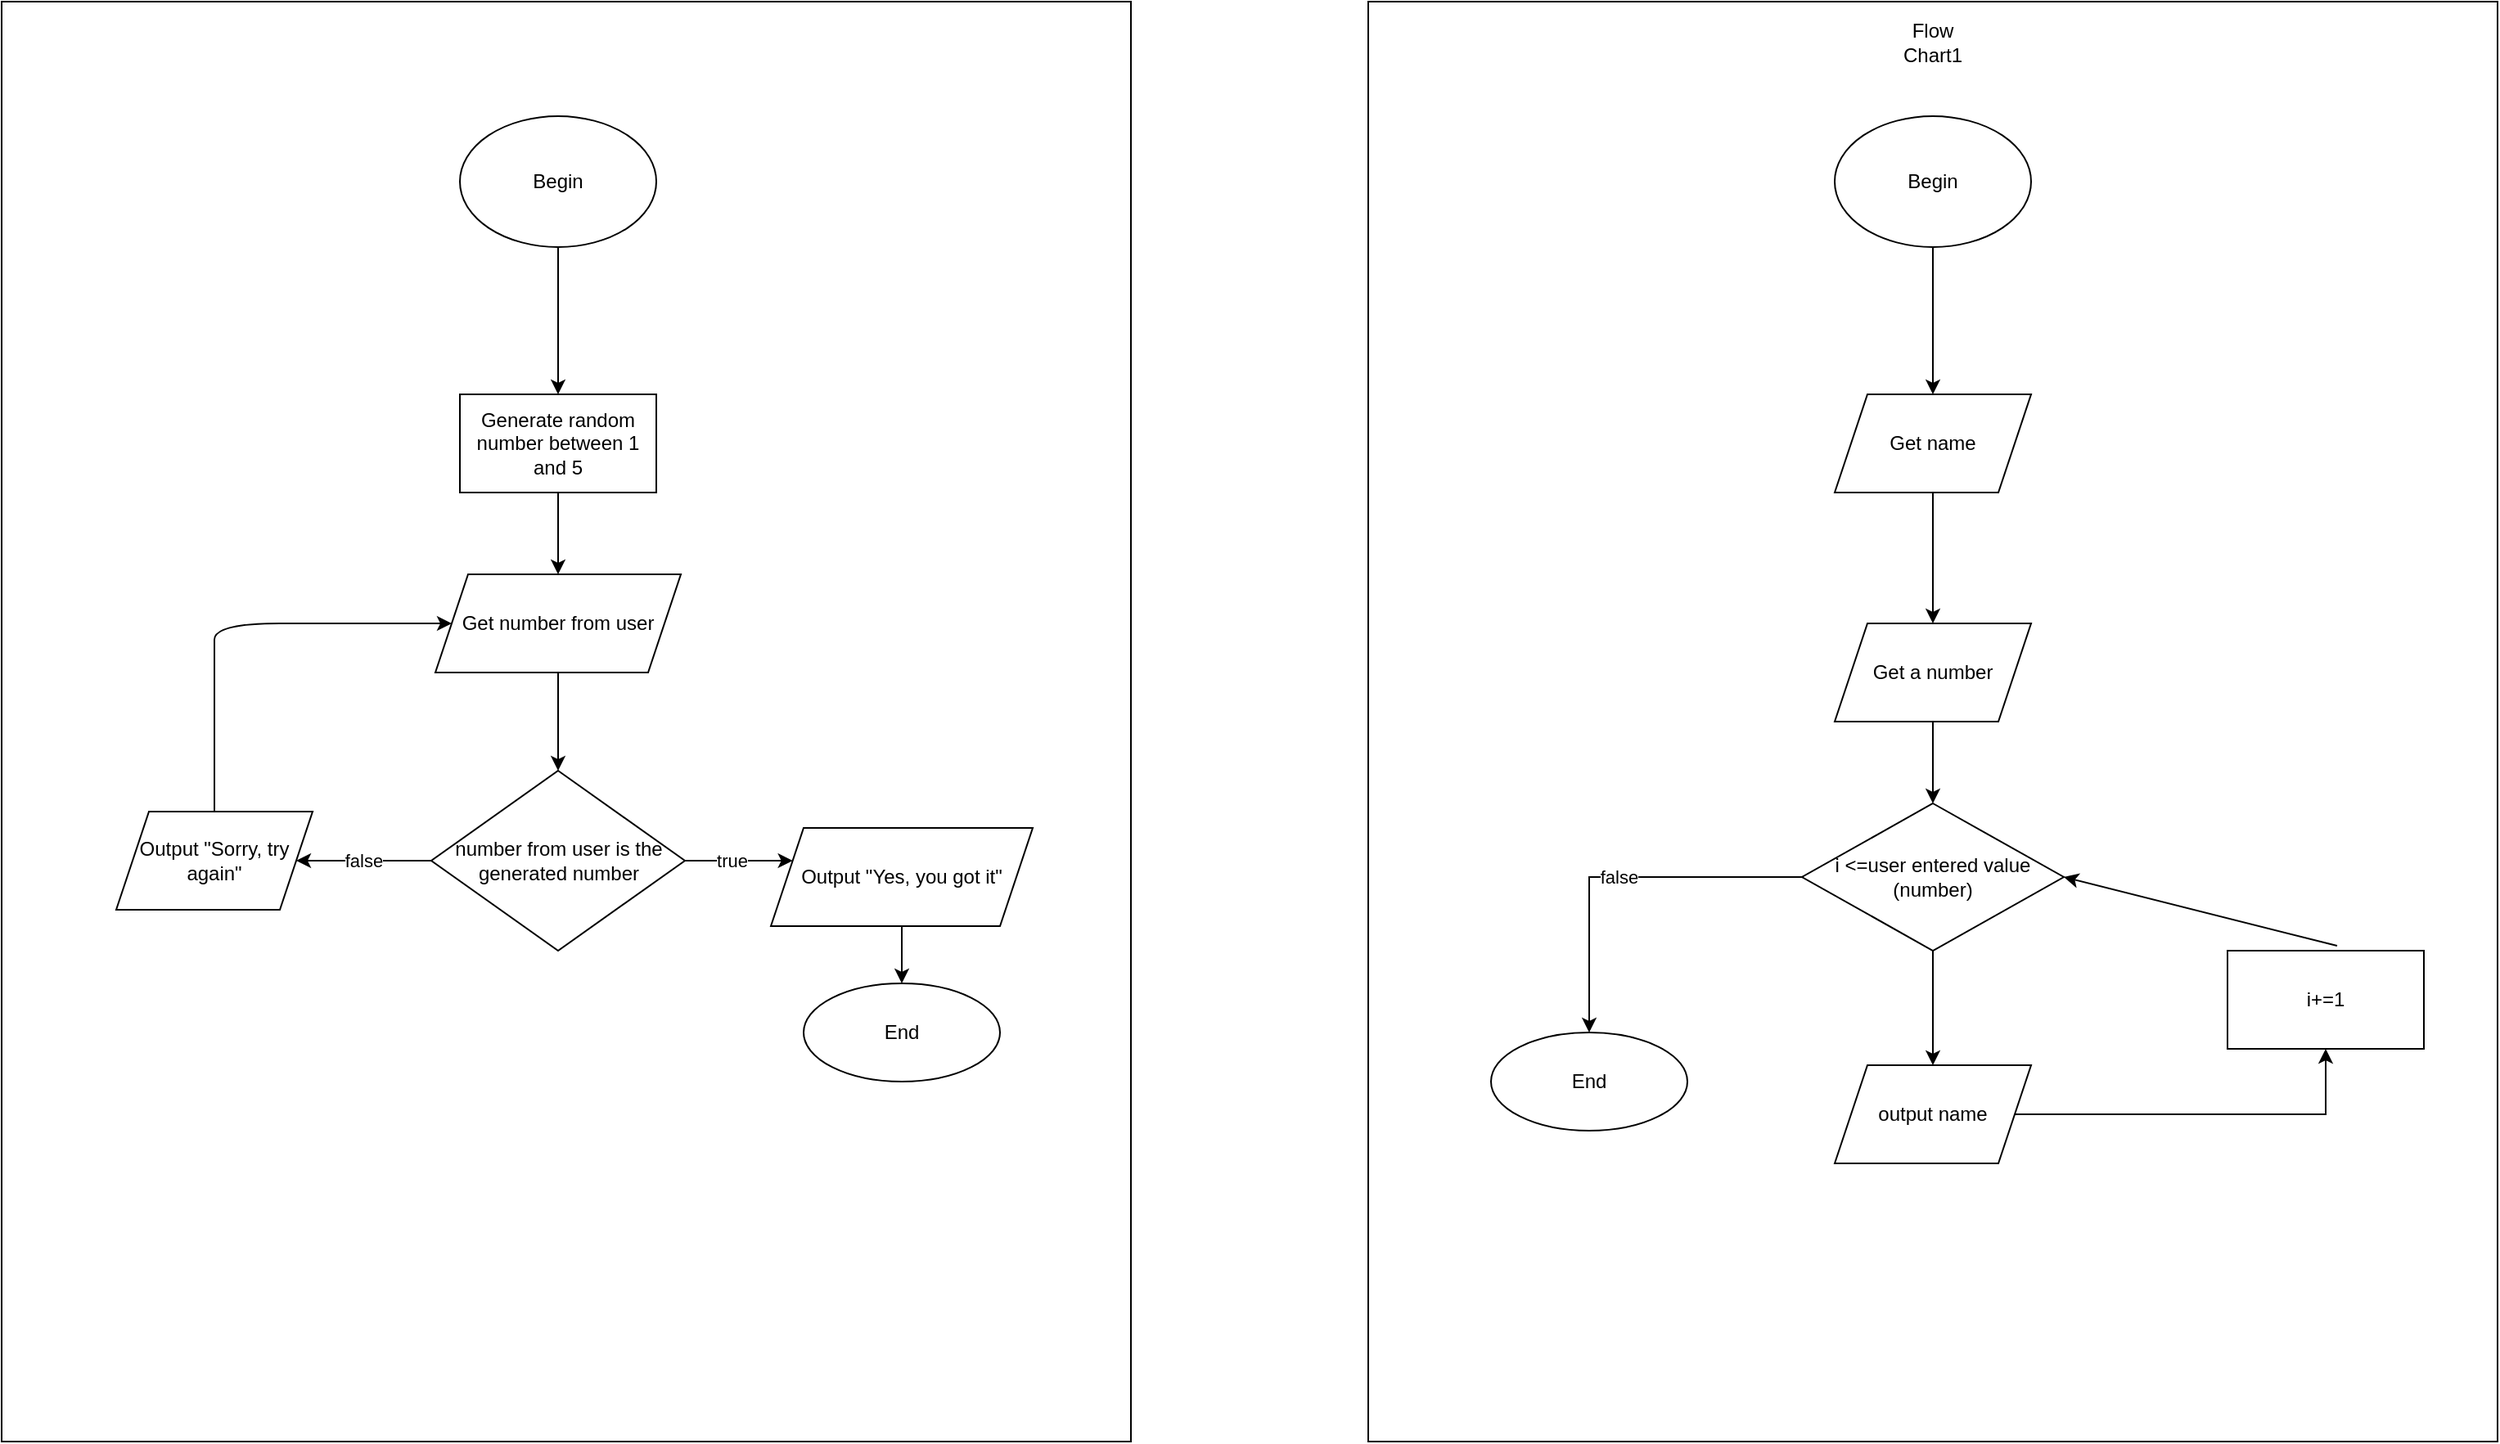 <mxfile version="20.5.1" type="github">
  <diagram id="tYMvEZK8YfAliA8rI37W" name="Page-1">
    <mxGraphModel dx="2260" dy="602" grid="1" gridSize="10" guides="1" tooltips="1" connect="1" arrows="1" fold="1" page="1" pageScale="1" pageWidth="850" pageHeight="1100" math="0" shadow="0">
      <root>
        <mxCell id="0" />
        <mxCell id="1" parent="0" />
        <mxCell id="KhfuftQ7EG6Ylr-42XKO-18" value="" style="rounded=0;whiteSpace=wrap;html=1;" vertex="1" parent="1">
          <mxGeometry x="-890" y="40" width="690" height="880" as="geometry" />
        </mxCell>
        <mxCell id="KhfuftQ7EG6Ylr-42XKO-15" value="" style="rounded=0;whiteSpace=wrap;html=1;" vertex="1" parent="1">
          <mxGeometry x="-55" y="40" width="690" height="880" as="geometry" />
        </mxCell>
        <mxCell id="KhfuftQ7EG6Ylr-42XKO-3" value="" style="edgeStyle=orthogonalEdgeStyle;rounded=0;orthogonalLoop=1;jettySize=auto;html=1;" edge="1" parent="1" source="KhfuftQ7EG6Ylr-42XKO-1" target="KhfuftQ7EG6Ylr-42XKO-2">
          <mxGeometry relative="1" as="geometry" />
        </mxCell>
        <mxCell id="KhfuftQ7EG6Ylr-42XKO-1" value="Begin" style="ellipse;whiteSpace=wrap;html=1;" vertex="1" parent="1">
          <mxGeometry x="230" y="110" width="120" height="80" as="geometry" />
        </mxCell>
        <mxCell id="KhfuftQ7EG6Ylr-42XKO-5" value="" style="edgeStyle=orthogonalEdgeStyle;rounded=0;orthogonalLoop=1;jettySize=auto;html=1;" edge="1" parent="1" source="KhfuftQ7EG6Ylr-42XKO-2" target="KhfuftQ7EG6Ylr-42XKO-4">
          <mxGeometry relative="1" as="geometry" />
        </mxCell>
        <mxCell id="KhfuftQ7EG6Ylr-42XKO-2" value="Get name" style="shape=parallelogram;perimeter=parallelogramPerimeter;whiteSpace=wrap;html=1;fixedSize=1;" vertex="1" parent="1">
          <mxGeometry x="230" y="280" width="120" height="60" as="geometry" />
        </mxCell>
        <mxCell id="KhfuftQ7EG6Ylr-42XKO-7" value="" style="edgeStyle=orthogonalEdgeStyle;rounded=0;orthogonalLoop=1;jettySize=auto;html=1;" edge="1" parent="1" source="KhfuftQ7EG6Ylr-42XKO-4" target="KhfuftQ7EG6Ylr-42XKO-6">
          <mxGeometry relative="1" as="geometry" />
        </mxCell>
        <mxCell id="KhfuftQ7EG6Ylr-42XKO-4" value="Get a number" style="shape=parallelogram;perimeter=parallelogramPerimeter;whiteSpace=wrap;html=1;fixedSize=1;" vertex="1" parent="1">
          <mxGeometry x="230" y="420" width="120" height="60" as="geometry" />
        </mxCell>
        <mxCell id="KhfuftQ7EG6Ylr-42XKO-14" value="false" style="edgeStyle=orthogonalEdgeStyle;rounded=0;orthogonalLoop=1;jettySize=auto;html=1;" edge="1" parent="1" source="KhfuftQ7EG6Ylr-42XKO-6" target="KhfuftQ7EG6Ylr-42XKO-13">
          <mxGeometry relative="1" as="geometry" />
        </mxCell>
        <mxCell id="KhfuftQ7EG6Ylr-42XKO-6" value="i &amp;lt;=user entered value (number)" style="rhombus;whiteSpace=wrap;html=1;" vertex="1" parent="1">
          <mxGeometry x="210" y="530" width="160" height="90" as="geometry" />
        </mxCell>
        <mxCell id="KhfuftQ7EG6Ylr-42XKO-11" value="" style="edgeStyle=orthogonalEdgeStyle;rounded=0;orthogonalLoop=1;jettySize=auto;html=1;" edge="1" parent="1" source="KhfuftQ7EG6Ylr-42XKO-8" target="KhfuftQ7EG6Ylr-42XKO-10">
          <mxGeometry relative="1" as="geometry" />
        </mxCell>
        <mxCell id="KhfuftQ7EG6Ylr-42XKO-8" value="output name" style="shape=parallelogram;perimeter=parallelogramPerimeter;whiteSpace=wrap;html=1;fixedSize=1;" vertex="1" parent="1">
          <mxGeometry x="230" y="690" width="120" height="60" as="geometry" />
        </mxCell>
        <mxCell id="KhfuftQ7EG6Ylr-42XKO-9" value="" style="endArrow=classic;html=1;rounded=0;exitX=0.5;exitY=1;exitDx=0;exitDy=0;" edge="1" parent="1" source="KhfuftQ7EG6Ylr-42XKO-6" target="KhfuftQ7EG6Ylr-42XKO-8">
          <mxGeometry width="50" height="50" relative="1" as="geometry">
            <mxPoint x="290" y="640" as="sourcePoint" />
            <mxPoint x="380" y="350" as="targetPoint" />
          </mxGeometry>
        </mxCell>
        <mxCell id="KhfuftQ7EG6Ylr-42XKO-10" value="i+=1" style="whiteSpace=wrap;html=1;" vertex="1" parent="1">
          <mxGeometry x="470" y="620" width="120" height="60" as="geometry" />
        </mxCell>
        <mxCell id="KhfuftQ7EG6Ylr-42XKO-12" value="" style="endArrow=classic;html=1;rounded=0;exitX=0.558;exitY=-0.05;exitDx=0;exitDy=0;exitPerimeter=0;entryX=1;entryY=0.5;entryDx=0;entryDy=0;" edge="1" parent="1" source="KhfuftQ7EG6Ylr-42XKO-10" target="KhfuftQ7EG6Ylr-42XKO-6">
          <mxGeometry width="50" height="50" relative="1" as="geometry">
            <mxPoint x="530" y="610" as="sourcePoint" />
            <mxPoint x="560" y="530" as="targetPoint" />
          </mxGeometry>
        </mxCell>
        <mxCell id="KhfuftQ7EG6Ylr-42XKO-13" value="End" style="ellipse;whiteSpace=wrap;html=1;" vertex="1" parent="1">
          <mxGeometry x="20" y="670" width="120" height="60" as="geometry" />
        </mxCell>
        <mxCell id="KhfuftQ7EG6Ylr-42XKO-16" value="Flow Chart1" style="text;html=1;strokeColor=none;fillColor=none;align=center;verticalAlign=middle;whiteSpace=wrap;rounded=0;" vertex="1" parent="1">
          <mxGeometry x="260" y="50" width="60" height="30" as="geometry" />
        </mxCell>
        <mxCell id="KhfuftQ7EG6Ylr-42XKO-22" value="" style="edgeStyle=orthogonalEdgeStyle;rounded=0;orthogonalLoop=1;jettySize=auto;html=1;" edge="1" parent="1" source="KhfuftQ7EG6Ylr-42XKO-19" target="KhfuftQ7EG6Ylr-42XKO-21">
          <mxGeometry relative="1" as="geometry" />
        </mxCell>
        <mxCell id="KhfuftQ7EG6Ylr-42XKO-19" value="Begin" style="ellipse;whiteSpace=wrap;html=1;" vertex="1" parent="1">
          <mxGeometry x="-610" y="110" width="120" height="80" as="geometry" />
        </mxCell>
        <mxCell id="KhfuftQ7EG6Ylr-42XKO-21" value="Generate random number between 1 and 5" style="whiteSpace=wrap;html=1;" vertex="1" parent="1">
          <mxGeometry x="-610" y="280" width="120" height="60" as="geometry" />
        </mxCell>
        <mxCell id="KhfuftQ7EG6Ylr-42XKO-26" value="" style="edgeStyle=orthogonalEdgeStyle;rounded=0;orthogonalLoop=1;jettySize=auto;html=1;" edge="1" parent="1" source="KhfuftQ7EG6Ylr-42XKO-23" target="KhfuftQ7EG6Ylr-42XKO-25">
          <mxGeometry relative="1" as="geometry" />
        </mxCell>
        <mxCell id="KhfuftQ7EG6Ylr-42XKO-23" value="Get number from user" style="shape=parallelogram;perimeter=parallelogramPerimeter;whiteSpace=wrap;html=1;fixedSize=1;" vertex="1" parent="1">
          <mxGeometry x="-625" y="390" width="150" height="60" as="geometry" />
        </mxCell>
        <mxCell id="KhfuftQ7EG6Ylr-42XKO-24" value="" style="endArrow=classic;html=1;rounded=0;exitX=0.5;exitY=1;exitDx=0;exitDy=0;entryX=0.5;entryY=0;entryDx=0;entryDy=0;" edge="1" parent="1" source="KhfuftQ7EG6Ylr-42XKO-21" target="KhfuftQ7EG6Ylr-42XKO-23">
          <mxGeometry width="50" height="50" relative="1" as="geometry">
            <mxPoint x="-550" y="290" as="sourcePoint" />
            <mxPoint x="-500" y="240" as="targetPoint" />
          </mxGeometry>
        </mxCell>
        <mxCell id="KhfuftQ7EG6Ylr-42XKO-28" value="" style="edgeStyle=orthogonalEdgeStyle;rounded=0;orthogonalLoop=1;jettySize=auto;html=1;" edge="1" parent="1" source="KhfuftQ7EG6Ylr-42XKO-25" target="KhfuftQ7EG6Ylr-42XKO-33">
          <mxGeometry relative="1" as="geometry">
            <mxPoint x="-370" y="620" as="targetPoint" />
            <Array as="points">
              <mxPoint x="-370" y="565" />
            </Array>
          </mxGeometry>
        </mxCell>
        <mxCell id="KhfuftQ7EG6Ylr-42XKO-29" value="true" style="edgeLabel;html=1;align=center;verticalAlign=middle;resizable=0;points=[];" vertex="1" connectable="0" parent="KhfuftQ7EG6Ylr-42XKO-28">
          <mxGeometry x="0.285" y="-3" relative="1" as="geometry">
            <mxPoint x="-14" y="-3" as="offset" />
          </mxGeometry>
        </mxCell>
        <mxCell id="KhfuftQ7EG6Ylr-42XKO-31" value="false" style="edgeStyle=orthogonalEdgeStyle;rounded=0;orthogonalLoop=1;jettySize=auto;html=1;" edge="1" parent="1" source="KhfuftQ7EG6Ylr-42XKO-25" target="KhfuftQ7EG6Ylr-42XKO-30">
          <mxGeometry relative="1" as="geometry" />
        </mxCell>
        <mxCell id="KhfuftQ7EG6Ylr-42XKO-25" value="number from user is the generated number" style="rhombus;whiteSpace=wrap;html=1;" vertex="1" parent="1">
          <mxGeometry x="-627.5" y="510" width="155" height="110" as="geometry" />
        </mxCell>
        <mxCell id="KhfuftQ7EG6Ylr-42XKO-30" value="Output &quot;Sorry, try again&quot;" style="shape=parallelogram;perimeter=parallelogramPerimeter;whiteSpace=wrap;html=1;fixedSize=1;" vertex="1" parent="1">
          <mxGeometry x="-820" y="535" width="120" height="60" as="geometry" />
        </mxCell>
        <mxCell id="KhfuftQ7EG6Ylr-42XKO-32" value="" style="curved=1;endArrow=classic;html=1;rounded=0;exitX=0.5;exitY=0;exitDx=0;exitDy=0;" edge="1" parent="1" source="KhfuftQ7EG6Ylr-42XKO-30" target="KhfuftQ7EG6Ylr-42XKO-23">
          <mxGeometry width="50" height="50" relative="1" as="geometry">
            <mxPoint x="-560" y="440" as="sourcePoint" />
            <mxPoint x="-510" y="390" as="targetPoint" />
            <Array as="points">
              <mxPoint x="-760" y="490" />
              <mxPoint x="-760" y="440" />
              <mxPoint x="-760" y="420" />
              <mxPoint x="-680" y="420" />
              <mxPoint x="-620" y="420" />
            </Array>
          </mxGeometry>
        </mxCell>
        <mxCell id="KhfuftQ7EG6Ylr-42XKO-33" value="Output &quot;Yes, you got it&quot;" style="shape=parallelogram;perimeter=parallelogramPerimeter;whiteSpace=wrap;html=1;fixedSize=1;" vertex="1" parent="1">
          <mxGeometry x="-420" y="545" width="160" height="60" as="geometry" />
        </mxCell>
        <mxCell id="KhfuftQ7EG6Ylr-42XKO-34" value="End" style="ellipse;whiteSpace=wrap;html=1;" vertex="1" parent="1">
          <mxGeometry x="-400" y="640" width="120" height="60" as="geometry" />
        </mxCell>
        <mxCell id="KhfuftQ7EG6Ylr-42XKO-35" value="" style="endArrow=classic;html=1;rounded=0;exitX=0.5;exitY=1;exitDx=0;exitDy=0;entryX=0.5;entryY=0;entryDx=0;entryDy=0;" edge="1" parent="1" source="KhfuftQ7EG6Ylr-42XKO-33" target="KhfuftQ7EG6Ylr-42XKO-34">
          <mxGeometry width="50" height="50" relative="1" as="geometry">
            <mxPoint x="-480" y="430" as="sourcePoint" />
            <mxPoint x="-430" y="380" as="targetPoint" />
          </mxGeometry>
        </mxCell>
      </root>
    </mxGraphModel>
  </diagram>
</mxfile>
